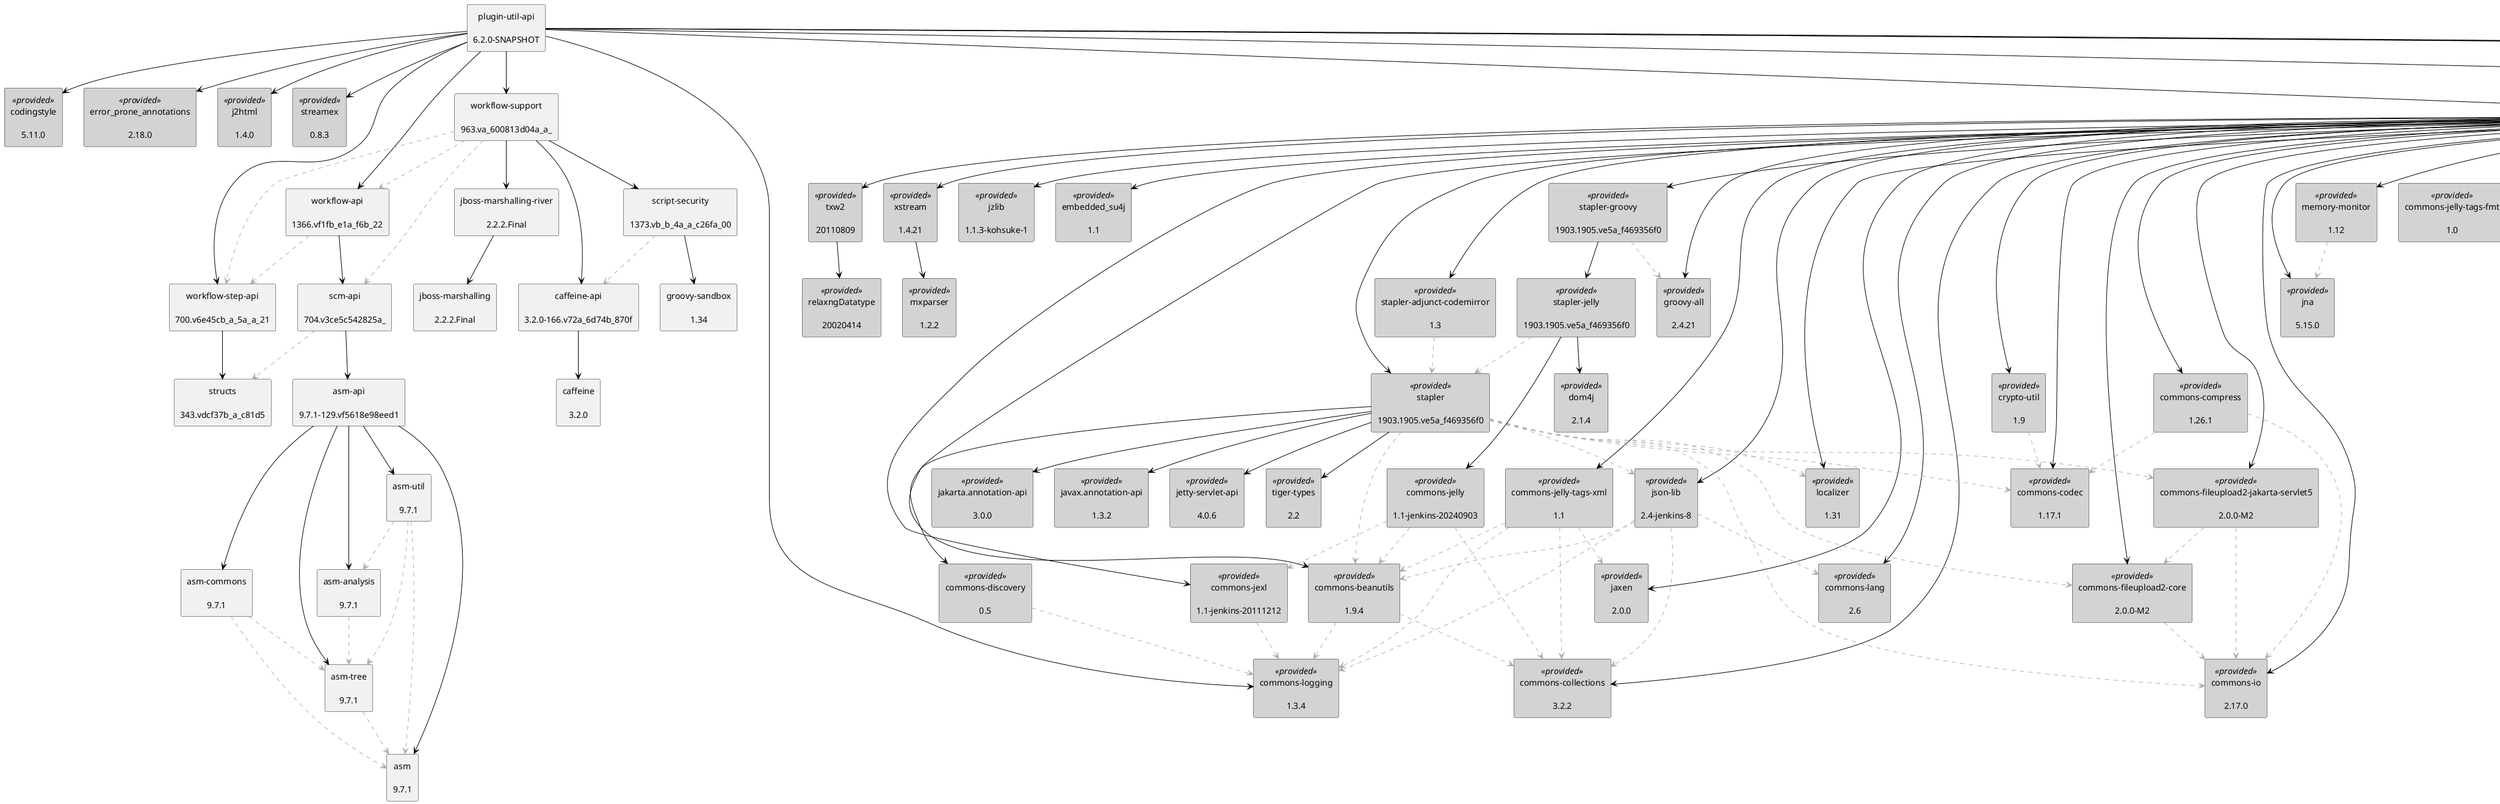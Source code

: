 @startuml
skinparam defaultTextAlignment center
skinparam rectangle {
  BackgroundColor<<optional>> beige
  BackgroundColor<<test>> lightGreen
  BackgroundColor<<runtime>> lightBlue
  BackgroundColor<<provided>> lightGray
}
rectangle "plugin-util-api\n\n6.2.0-SNAPSHOT" as io_jenkins_plugins_plugin_util_api_hpi
rectangle "codingstyle\n\n5.11.0" as edu_hm_hafner_codingstyle_jar<<provided>>
rectangle "error_prone_annotations\n\n2.18.0" as com_google_errorprone_error_prone_annotations_jar<<provided>>
rectangle "j2html\n\n1.4.0" as com_j2html_j2html_jar<<provided>>
rectangle "streamex\n\n0.8.3" as one_util_streamex_jar<<provided>>
rectangle "workflow-api\n\n1366.vf1fb_e1a_f6b_22" as org_jenkins_ci_plugins_workflow_workflow_api_jar
rectangle "workflow-step-api\n\n700.v6e45cb_a_5a_a_21" as org_jenkins_ci_plugins_workflow_workflow_step_api_jar
rectangle "asm-api\n\n9.7.1-129.vf5618e98eed1" as io_jenkins_plugins_asm_api_jar
rectangle "asm\n\n9.7.1" as org_ow2_asm_asm_jar
rectangle "asm-analysis\n\n9.7.1" as org_ow2_asm_asm_analysis_jar
rectangle "asm-tree\n\n9.7.1" as org_ow2_asm_asm_tree_jar
rectangle "asm-commons\n\n9.7.1" as org_ow2_asm_asm_commons_jar
rectangle "asm-util\n\n9.7.1" as org_ow2_asm_asm_util_jar
rectangle "scm-api\n\n704.v3ce5c542825a_" as org_jenkins_ci_plugins_scm_api_jar
rectangle "structs\n\n343.vdcf37b_a_c81d5" as org_jenkins_ci_plugins_structs_jar
rectangle "workflow-support\n\n963.va_600813d04a_a_" as org_jenkins_ci_plugins_workflow_workflow_support_jar
rectangle "script-security\n\n1373.vb_b_4a_a_c26fa_00" as org_jenkins_ci_plugins_script_security_jar
rectangle "groovy-sandbox\n\n1.34" as org_kohsuke_groovy_sandbox_jar
rectangle "caffeine-api\n\n3.2.0-166.v72a_6d74b_870f" as io_jenkins_plugins_caffeine_api_jar
rectangle "caffeine\n\n3.2.0" as com_github_ben_manes_caffeine_caffeine_jar
rectangle "jboss-marshalling-river\n\n2.2.2.Final" as org_jboss_marshalling_jboss_marshalling_river_jar
rectangle "jboss-marshalling\n\n2.2.2.Final" as org_jboss_marshalling_jboss_marshalling_jar
rectangle "slf4j-api\n\n2.0.16" as org_slf4j_slf4j_api_jar<<provided>>
rectangle "commons-lang3-api\n\n3.17.0-87.v5cf526e63b_8b_" as io_jenkins_plugins_commons_lang3_api_jar
rectangle "commons-lang3\n\n3.17.0" as org_apache_commons_commons_lang3_jar
rectangle "commons-text-api\n\n1.13.0-153.v91dcd89e2a_22" as io_jenkins_plugins_commons_text_api_jar
rectangle "commons-text\n\n1.13.0" as org_apache_commons_commons_text_jar
rectangle "jenkins-core\n\n2.479.3" as org_jenkins_ci_main_jenkins_core_jar<<provided>>
rectangle "cli\n\n2.479.3" as org_jenkins_ci_main_cli_jar<<provided>>
rectangle "remoting\n\n3261.v9c670a_4748a_9" as org_jenkins_ci_main_remoting_jar<<provided>>
rectangle "args4j\n\n2.37" as args4j_args4j_jar<<provided>>
rectangle "spotbugs-annotations\n\n4.8.6" as com_github_spotbugs_spotbugs_annotations_jar<<provided>>
rectangle "guava\n\n33.3.0-jre" as com_google_guava_guava_jar<<provided>>
rectangle "failureaccess\n\n1.0.2" as com_google_guava_failureaccess_jar<<provided>>
rectangle "listenablefuture\n\n9999.0-empty-to-avoid-conflict-with-guava" as com_google_guava_listenablefuture_jar<<provided>>
rectangle "jsr305\n\n3.0.1" as com_google_code_findbugs_jsr305_jar<<provided>><<optional>>
rectangle "guice\n\n6.0.0" as com_google_inject_guice_jar<<provided>>
rectangle "javax.inject\n\n1" as javax_inject_javax_inject_jar<<provided>>
rectangle "jakarta.inject-api\n\n2.0.1" as jakarta_inject_jakarta_inject_api_jar<<provided>>
rectangle "bridge-method-annotation\n\n1.29" as com_infradna_tool_bridge_method_annotation_jar<<provided>>
rectangle "annotation-indexer\n\n1.17" as org_jenkins_ci_annotation_indexer_jar<<provided>>
rectangle "jzlib\n\n1.1.3-kohsuke-1" as com_jcraft_jzlib_jar<<provided>>
rectangle "embedded_su4j\n\n1.1" as com_sun_solaris_embedded_su4j_jar<<provided>>
rectangle "txw2\n\n20110809" as com_sun_xml_txw2_txw2_jar<<provided>>
rectangle "relaxngDatatype\n\n20020414" as relaxngDatatype_relaxngDatatype_jar<<provided>>
rectangle "xstream\n\n1.4.21" as com_thoughtworks_xstream_xstream_jar<<provided>>
rectangle "mxparser\n\n1.2.2" as io_github_x_stream_mxparser_jar<<provided>>
rectangle "commons-beanutils\n\n1.9.4" as commons_beanutils_commons_beanutils_jar<<provided>>
rectangle "commons-logging\n\n1.3.4" as commons_logging_commons_logging_jar<<provided>>
rectangle "commons-collections\n\n3.2.2" as commons_collections_commons_collections_jar<<provided>>
rectangle "commons-codec\n\n1.17.1" as commons_codec_commons_codec_jar<<provided>>
rectangle "commons-io\n\n2.17.0" as commons_io_commons_io_jar<<provided>>
rectangle "commons-jelly-tags-fmt\n\n1.0" as commons_jelly_commons_jelly_tags_fmt_jar<<provided>>
rectangle "commons-jelly-tags-xml\n\n1.1" as commons_jelly_commons_jelly_tags_xml_jar<<provided>>
rectangle "jaxen\n\n2.0.0" as jaxen_jaxen_jar<<provided>>
rectangle "commons-lang\n\n2.6" as commons_lang_commons_lang_jar<<provided>>
rectangle "jenkins-stapler-support\n\n1.1" as io_jenkins_stapler_jenkins_stapler_support_jar<<provided>>
rectangle "jakarta.servlet.jsp.jstl-api\n\n2.0.0" as jakarta_servlet_jsp_jstl_jakarta_servlet_jsp_jstl_api_jar<<provided>>
rectangle "jline\n\n2.14.6" as jline_jline_jar<<provided>>
rectangle "jna\n\n5.15.0" as net_java_dev_jna_jna_jar<<provided>>
rectangle "sezpoz\n\n1.13" as net_java_sezpoz_sezpoz_jar<<provided>>
rectangle "jcip-annotations\n\n1.0" as net_jcip_jcip_annotations_jar<<provided>>
rectangle "antlr4-runtime\n\n4.13.2" as org_antlr_antlr4_runtime_jar<<provided>>
rectangle "ant\n\n1.10.15" as org_apache_ant_ant_jar<<provided>>
rectangle "ant-launcher\n\n1.10.15" as org_apache_ant_ant_launcher_jar<<provided>>
rectangle "commons-compress\n\n1.26.1" as org_apache_commons_commons_compress_jar<<provided>>
rectangle "commons-fileupload2-core\n\n2.0.0-M2" as org_apache_commons_commons_fileupload2_core_jar<<provided>>
rectangle "commons-fileupload2-jakarta-servlet5\n\n2.0.0-M2" as org_apache_commons_commons_fileupload2_jakarta_servlet5_jar<<provided>>
rectangle "groovy-all\n\n2.4.21" as org_codehaus_groovy_groovy_all_jar<<provided>>
rectangle "jbcrypt\n\n1.0.2" as org_connectbot_jbcrypt_jar<<provided>>
rectangle "jansi\n\n1.11" as org_fusesource_jansi_jansi_jar<<provided>>
rectangle "commons-jexl\n\n1.1-jenkins-20111212" as org_jenkins_ci_commons_jexl_jar<<provided>>
rectangle "crypto-util\n\n1.9" as org_jenkins_ci_crypto_util_jar<<provided>>
rectangle "memory-monitor\n\n1.12" as org_jenkins_ci_memory_monitor_jar<<provided>>
rectangle "symbol-annotation\n\n1.24" as org_jenkins_ci_symbol_annotation_jar<<provided>>
rectangle "task-reactor\n\n1.8" as org_jenkins_ci_task_reactor_jar<<provided>>
rectangle "version-number\n\n1.11" as org_jenkins_ci_version_number_jar<<provided>>
rectangle "websocket-spi\n\n2.479.3" as org_jenkins_ci_main_websocket_spi_jar<<provided>>
rectangle "jfreechart\n\n1.0.19" as org_jfree_jfreechart_jar<<provided>>
rectangle "jcommon\n\n1.0.23" as org_jfree_jcommon_jar<<provided>>
rectangle "commons-jelly-tags-define\n\n1.1-jenkins-20240903" as org_jvnet_hudson_commons_jelly_tags_define_jar<<provided>>
rectangle "localizer\n\n1.31" as org_jvnet_localizer_localizer_jar<<provided>>
rectangle "robust-http-client\n\n1.2" as org_jvnet_robust_http_client_robust_http_client_jar<<provided>>
rectangle "winp\n\n1.31" as org_jvnet_winp_winp_jar<<provided>>
rectangle "access-modifier-annotation\n\n1.33" as org_kohsuke_access_modifier_annotation_jar<<provided>>
rectangle "windows-package-checker\n\n1.2" as org_kohsuke_windows_package_checker_jar<<provided>>
rectangle "j-interopdeps\n\n2.0.8-kohsuke-1" as org_kohsuke_jinterop_j_interopdeps_jar<<provided>>
rectangle "jcifs\n\n1.3.18-kohsuke-1" as org_samba_jcifs_jcifs_jar<<provided>>
rectangle "j-interop\n\n2.0.8-kohsuke-1" as org_kohsuke_jinterop_j_interop_jar<<provided>>
rectangle "json-lib\n\n2.4-jenkins-8" as org_kohsuke_stapler_json_lib_jar<<provided>>
rectangle "stapler\n\n1903.1905.ve5a_f469356f0" as org_kohsuke_stapler_stapler_jar<<provided>>
rectangle "commons-discovery\n\n0.5" as commons_discovery_commons_discovery_jar<<provided>>
rectangle "jakarta.annotation-api\n\n3.0.0" as jakarta_annotation_jakarta_annotation_api_jar<<provided>>
rectangle "javax.annotation-api\n\n1.3.2" as javax_annotation_javax_annotation_api_jar<<provided>>
rectangle "jetty-servlet-api\n\n4.0.6" as org_eclipse_jetty_toolchain_jetty_servlet_api_jar<<provided>>
rectangle "tiger-types\n\n2.2" as org_jvnet_tiger_types_jar<<provided>>
rectangle "stapler-adjunct-codemirror\n\n1.3" as org_kohsuke_stapler_stapler_adjunct_codemirror_jar<<provided>>
rectangle "stapler-jelly\n\n1903.1905.ve5a_f469356f0" as org_kohsuke_stapler_stapler_jelly_jar<<provided>>
rectangle "dom4j\n\n2.1.4" as org_dom4j_dom4j_jar<<provided>>
rectangle "commons-jelly\n\n1.1-jenkins-20240903" as org_jenkins_ci_commons_jelly_jar<<provided>>
rectangle "stapler-groovy\n\n1903.1905.ve5a_f469356f0" as org_kohsuke_stapler_stapler_groovy_jar<<provided>>
rectangle "jcl-over-slf4j\n\n2.0.16" as org_slf4j_jcl_over_slf4j_jar<<provided>>
rectangle "log4j-over-slf4j\n\n2.0.16" as org_slf4j_log4j_over_slf4j_jar<<provided>>
rectangle "spring-security-core\n\n6.3.4" as org_springframework_security_spring_security_core_jar<<provided>>
rectangle "spring-security-crypto\n\n6.3.4" as org_springframework_security_spring_security_crypto_jar<<provided>>
rectangle "spring-aop\n\n6.1.14" as org_springframework_spring_aop_jar<<provided>>
rectangle "spring-beans\n\n6.1.14" as org_springframework_spring_beans_jar<<provided>>
rectangle "spring-context\n\n6.1.14" as org_springframework_spring_context_jar<<provided>>
rectangle "spring-core\n\n6.1.14" as org_springframework_spring_core_jar<<provided>>
rectangle "spring-expression\n\n6.1.14" as org_springframework_spring_expression_jar<<provided>>
rectangle "spring-security-web\n\n6.3.4" as org_springframework_security_spring_security_web_jar<<provided>>
rectangle "spring-web\n\n6.1.14" as org_springframework_spring_web_jar<<provided>>
rectangle "xpp3\n\n1.1.4c" as xpp3_xpp3_jar<<provided>>
rectangle "jakarta.servlet-api\n\n5.0.0" as jakarta_servlet_jakarta_servlet_api_jar<<provided>>
io_jenkins_plugins_plugin_util_api_hpi -[#000000]-> edu_hm_hafner_codingstyle_jar
io_jenkins_plugins_plugin_util_api_hpi -[#000000]-> com_google_errorprone_error_prone_annotations_jar
io_jenkins_plugins_plugin_util_api_hpi -[#000000]-> com_j2html_j2html_jar
io_jenkins_plugins_plugin_util_api_hpi -[#000000]-> one_util_streamex_jar
org_jenkins_ci_plugins_workflow_workflow_api_jar .[#ABABAB].> org_jenkins_ci_plugins_workflow_workflow_step_api_jar
io_jenkins_plugins_asm_api_jar -[#000000]-> org_ow2_asm_asm_jar
org_ow2_asm_asm_analysis_jar .[#ABABAB].> org_ow2_asm_asm_tree_jar
io_jenkins_plugins_asm_api_jar -[#000000]-> org_ow2_asm_asm_analysis_jar
org_ow2_asm_asm_commons_jar .[#ABABAB].> org_ow2_asm_asm_jar
org_ow2_asm_asm_commons_jar .[#ABABAB].> org_ow2_asm_asm_tree_jar
io_jenkins_plugins_asm_api_jar -[#000000]-> org_ow2_asm_asm_commons_jar
org_ow2_asm_asm_tree_jar .[#ABABAB].> org_ow2_asm_asm_jar
io_jenkins_plugins_asm_api_jar -[#000000]-> org_ow2_asm_asm_tree_jar
org_ow2_asm_asm_util_jar .[#ABABAB].> org_ow2_asm_asm_jar
org_ow2_asm_asm_util_jar .[#ABABAB].> org_ow2_asm_asm_tree_jar
org_ow2_asm_asm_util_jar .[#ABABAB].> org_ow2_asm_asm_analysis_jar
io_jenkins_plugins_asm_api_jar -[#000000]-> org_ow2_asm_asm_util_jar
org_jenkins_ci_plugins_scm_api_jar -[#000000]-> io_jenkins_plugins_asm_api_jar
org_jenkins_ci_plugins_scm_api_jar .[#ABABAB].> org_jenkins_ci_plugins_structs_jar
org_jenkins_ci_plugins_workflow_workflow_api_jar -[#000000]-> org_jenkins_ci_plugins_scm_api_jar
io_jenkins_plugins_plugin_util_api_hpi -[#000000]-> org_jenkins_ci_plugins_workflow_workflow_api_jar
org_jenkins_ci_plugins_workflow_workflow_step_api_jar -[#000000]-> org_jenkins_ci_plugins_structs_jar
io_jenkins_plugins_plugin_util_api_hpi -[#000000]-> org_jenkins_ci_plugins_workflow_workflow_step_api_jar
org_jenkins_ci_plugins_workflow_workflow_support_jar .[#ABABAB].> org_jenkins_ci_plugins_workflow_workflow_step_api_jar
org_jenkins_ci_plugins_workflow_workflow_support_jar .[#ABABAB].> org_jenkins_ci_plugins_workflow_workflow_api_jar
org_jenkins_ci_plugins_workflow_workflow_support_jar .[#ABABAB].> org_jenkins_ci_plugins_scm_api_jar
org_jenkins_ci_plugins_script_security_jar -[#000000]-> org_kohsuke_groovy_sandbox_jar
org_jenkins_ci_plugins_script_security_jar .[#ABABAB].> io_jenkins_plugins_caffeine_api_jar
org_jenkins_ci_plugins_workflow_workflow_support_jar -[#000000]-> org_jenkins_ci_plugins_script_security_jar
io_jenkins_plugins_caffeine_api_jar -[#000000]-> com_github_ben_manes_caffeine_caffeine_jar
org_jenkins_ci_plugins_workflow_workflow_support_jar -[#000000]-> io_jenkins_plugins_caffeine_api_jar
org_jboss_marshalling_jboss_marshalling_river_jar -[#000000]-> org_jboss_marshalling_jboss_marshalling_jar
org_jenkins_ci_plugins_workflow_workflow_support_jar -[#000000]-> org_jboss_marshalling_jboss_marshalling_river_jar
io_jenkins_plugins_plugin_util_api_hpi -[#000000]-> org_jenkins_ci_plugins_workflow_workflow_support_jar
io_jenkins_plugins_plugin_util_api_hpi -[#000000]-> org_slf4j_slf4j_api_jar
io_jenkins_plugins_commons_lang3_api_jar -[#000000]-> org_apache_commons_commons_lang3_jar
io_jenkins_plugins_plugin_util_api_hpi -[#000000]-> io_jenkins_plugins_commons_lang3_api_jar
io_jenkins_plugins_commons_text_api_jar -[#000000]-> org_apache_commons_commons_text_jar
io_jenkins_plugins_commons_text_api_jar .[#ABABAB].> io_jenkins_plugins_commons_lang3_api_jar
io_jenkins_plugins_plugin_util_api_hpi -[#000000]-> io_jenkins_plugins_commons_text_api_jar
org_jenkins_ci_main_jenkins_core_jar -[#000000]-> org_jenkins_ci_main_cli_jar
org_jenkins_ci_main_jenkins_core_jar -[#000000]-> org_jenkins_ci_main_remoting_jar
org_jenkins_ci_main_jenkins_core_jar -[#000000]-> args4j_args4j_jar
org_jenkins_ci_main_jenkins_core_jar -[#000000]-> com_github_spotbugs_spotbugs_annotations_jar
com_google_guava_guava_jar -[#000000]-> com_google_guava_failureaccess_jar
com_google_guava_guava_jar -[#000000]-> com_google_guava_listenablefuture_jar
com_google_guava_guava_jar -[#000000]-> com_google_code_findbugs_jsr305_jar
org_jenkins_ci_main_jenkins_core_jar -[#000000]-> com_google_guava_guava_jar
com_google_inject_guice_jar -[#000000]-> javax_inject_javax_inject_jar
com_google_inject_guice_jar -[#000000]-> jakarta_inject_jakarta_inject_api_jar
com_google_inject_guice_jar .[#ABABAB].> com_google_guava_guava_jar
org_jenkins_ci_main_jenkins_core_jar -[#000000]-> com_google_inject_guice_jar
com_infradna_tool_bridge_method_annotation_jar .[#ABABAB].> org_jenkins_ci_annotation_indexer_jar
org_jenkins_ci_main_jenkins_core_jar -[#000000]-> com_infradna_tool_bridge_method_annotation_jar
org_jenkins_ci_main_jenkins_core_jar -[#000000]-> com_jcraft_jzlib_jar
org_jenkins_ci_main_jenkins_core_jar -[#000000]-> com_sun_solaris_embedded_su4j_jar
com_sun_xml_txw2_txw2_jar -[#000000]-> relaxngDatatype_relaxngDatatype_jar
org_jenkins_ci_main_jenkins_core_jar -[#000000]-> com_sun_xml_txw2_txw2_jar
com_thoughtworks_xstream_xstream_jar -[#000000]-> io_github_x_stream_mxparser_jar
org_jenkins_ci_main_jenkins_core_jar -[#000000]-> com_thoughtworks_xstream_xstream_jar
commons_beanutils_commons_beanutils_jar .[#ABABAB].> commons_logging_commons_logging_jar
commons_beanutils_commons_beanutils_jar .[#ABABAB].> commons_collections_commons_collections_jar
org_jenkins_ci_main_jenkins_core_jar -[#000000]-> commons_beanutils_commons_beanutils_jar
org_jenkins_ci_main_jenkins_core_jar -[#000000]-> commons_codec_commons_codec_jar
org_jenkins_ci_main_jenkins_core_jar -[#000000]-> commons_collections_commons_collections_jar
org_jenkins_ci_main_jenkins_core_jar -[#000000]-> commons_io_commons_io_jar
org_jenkins_ci_main_jenkins_core_jar -[#000000]-> commons_jelly_commons_jelly_tags_fmt_jar
commons_jelly_commons_jelly_tags_xml_jar .[#ABABAB].> commons_beanutils_commons_beanutils_jar
commons_jelly_commons_jelly_tags_xml_jar .[#ABABAB].> commons_collections_commons_collections_jar
commons_jelly_commons_jelly_tags_xml_jar .[#ABABAB].> commons_logging_commons_logging_jar
commons_jelly_commons_jelly_tags_xml_jar .[#ABABAB].> jaxen_jaxen_jar
org_jenkins_ci_main_jenkins_core_jar -[#000000]-> commons_jelly_commons_jelly_tags_xml_jar
org_jenkins_ci_main_jenkins_core_jar -[#000000]-> commons_lang_commons_lang_jar
org_jenkins_ci_main_jenkins_core_jar -[#000000]-> io_jenkins_stapler_jenkins_stapler_support_jar
org_jenkins_ci_main_jenkins_core_jar -[#000000]-> jakarta_servlet_jsp_jstl_jakarta_servlet_jsp_jstl_api_jar
org_jenkins_ci_main_jenkins_core_jar -[#000000]-> jaxen_jaxen_jar
org_jenkins_ci_main_jenkins_core_jar -[#000000]-> jline_jline_jar
org_jenkins_ci_main_jenkins_core_jar -[#000000]-> net_java_dev_jna_jna_jar
org_jenkins_ci_main_jenkins_core_jar -[#000000]-> net_java_sezpoz_sezpoz_jar
org_jenkins_ci_main_jenkins_core_jar -[#000000]-> net_jcip_jcip_annotations_jar
org_jenkins_ci_main_jenkins_core_jar -[#000000]-> org_antlr_antlr4_runtime_jar
org_apache_ant_ant_jar -[#000000]-> org_apache_ant_ant_launcher_jar
org_jenkins_ci_main_jenkins_core_jar -[#000000]-> org_apache_ant_ant_jar
org_apache_commons_commons_compress_jar .[#ABABAB].> commons_codec_commons_codec_jar
org_apache_commons_commons_compress_jar .[#ABABAB].> commons_io_commons_io_jar
org_jenkins_ci_main_jenkins_core_jar -[#000000]-> org_apache_commons_commons_compress_jar
org_apache_commons_commons_fileupload2_core_jar .[#ABABAB].> commons_io_commons_io_jar
org_jenkins_ci_main_jenkins_core_jar -[#000000]-> org_apache_commons_commons_fileupload2_core_jar
org_apache_commons_commons_fileupload2_jakarta_servlet5_jar .[#ABABAB].> org_apache_commons_commons_fileupload2_core_jar
org_apache_commons_commons_fileupload2_jakarta_servlet5_jar .[#ABABAB].> commons_io_commons_io_jar
org_jenkins_ci_main_jenkins_core_jar -[#000000]-> org_apache_commons_commons_fileupload2_jakarta_servlet5_jar
org_jenkins_ci_main_jenkins_core_jar -[#000000]-> org_codehaus_groovy_groovy_all_jar
org_jenkins_ci_main_jenkins_core_jar -[#000000]-> org_connectbot_jbcrypt_jar
org_jenkins_ci_main_jenkins_core_jar -[#000000]-> org_fusesource_jansi_jansi_jar
org_jenkins_ci_main_jenkins_core_jar -[#000000]-> org_jenkins_ci_annotation_indexer_jar
org_jenkins_ci_commons_jexl_jar .[#ABABAB].> commons_logging_commons_logging_jar
org_jenkins_ci_main_jenkins_core_jar -[#000000]-> org_jenkins_ci_commons_jexl_jar
org_jenkins_ci_crypto_util_jar .[#ABABAB].> commons_codec_commons_codec_jar
org_jenkins_ci_main_jenkins_core_jar -[#000000]-> org_jenkins_ci_crypto_util_jar
org_jenkins_ci_memory_monitor_jar .[#ABABAB].> net_java_dev_jna_jna_jar
org_jenkins_ci_main_jenkins_core_jar -[#000000]-> org_jenkins_ci_memory_monitor_jar
org_jenkins_ci_symbol_annotation_jar .[#ABABAB].> org_jenkins_ci_annotation_indexer_jar
org_jenkins_ci_main_jenkins_core_jar -[#000000]-> org_jenkins_ci_symbol_annotation_jar
org_jenkins_ci_main_jenkins_core_jar -[#000000]-> org_jenkins_ci_task_reactor_jar
org_jenkins_ci_main_jenkins_core_jar -[#000000]-> org_jenkins_ci_version_number_jar
org_jenkins_ci_main_jenkins_core_jar -[#000000]-> org_jenkins_ci_main_websocket_spi_jar
org_jfree_jfreechart_jar -[#000000]-> org_jfree_jcommon_jar
org_jenkins_ci_main_jenkins_core_jar -[#000000]-> org_jfree_jfreechart_jar
org_jenkins_ci_main_jenkins_core_jar -[#000000]-> org_jvnet_hudson_commons_jelly_tags_define_jar
org_jenkins_ci_main_jenkins_core_jar -[#000000]-> org_jvnet_localizer_localizer_jar
org_jenkins_ci_main_jenkins_core_jar -[#000000]-> org_jvnet_robust_http_client_robust_http_client_jar
org_jenkins_ci_main_jenkins_core_jar -[#000000]-> org_jvnet_winp_winp_jar
org_kohsuke_access_modifier_annotation_jar .[#ABABAB].> org_jenkins_ci_annotation_indexer_jar
org_jenkins_ci_main_jenkins_core_jar -[#000000]-> org_kohsuke_access_modifier_annotation_jar
org_jenkins_ci_main_jenkins_core_jar -[#000000]-> org_kohsuke_windows_package_checker_jar
org_kohsuke_jinterop_j_interopdeps_jar -[#000000]-> org_samba_jcifs_jcifs_jar
org_kohsuke_jinterop_j_interop_jar -[#000000]-> org_kohsuke_jinterop_j_interopdeps_jar
org_jenkins_ci_main_jenkins_core_jar -[#000000]-> org_kohsuke_jinterop_j_interop_jar
org_kohsuke_stapler_json_lib_jar .[#ABABAB].> commons_beanutils_commons_beanutils_jar
org_kohsuke_stapler_json_lib_jar .[#ABABAB].> commons_collections_commons_collections_jar
org_kohsuke_stapler_json_lib_jar .[#ABABAB].> commons_lang_commons_lang_jar
org_kohsuke_stapler_json_lib_jar .[#ABABAB].> commons_logging_commons_logging_jar
org_jenkins_ci_main_jenkins_core_jar -[#000000]-> org_kohsuke_stapler_json_lib_jar
org_kohsuke_stapler_stapler_jar .[#ABABAB].> commons_beanutils_commons_beanutils_jar
org_kohsuke_stapler_stapler_jar .[#ABABAB].> commons_codec_commons_codec_jar
commons_discovery_commons_discovery_jar .[#ABABAB].> commons_logging_commons_logging_jar
org_kohsuke_stapler_stapler_jar -[#000000]-> commons_discovery_commons_discovery_jar
org_kohsuke_stapler_stapler_jar .[#ABABAB].> commons_io_commons_io_jar
org_kohsuke_stapler_stapler_jar -[#000000]-> jakarta_annotation_jakarta_annotation_api_jar
org_kohsuke_stapler_stapler_jar -[#000000]-> javax_annotation_javax_annotation_api_jar
org_kohsuke_stapler_stapler_jar .[#ABABAB].> org_apache_commons_commons_fileupload2_core_jar
org_kohsuke_stapler_stapler_jar .[#ABABAB].> org_apache_commons_commons_fileupload2_jakarta_servlet5_jar
org_kohsuke_stapler_stapler_jar -[#000000]-> org_eclipse_jetty_toolchain_jetty_servlet_api_jar
org_kohsuke_stapler_stapler_jar -[#000000]-> org_jvnet_tiger_types_jar
org_kohsuke_stapler_stapler_jar .[#ABABAB].> org_jvnet_localizer_localizer_jar
org_kohsuke_stapler_stapler_jar .[#ABABAB].> org_kohsuke_stapler_json_lib_jar
org_jenkins_ci_main_jenkins_core_jar -[#000000]-> org_kohsuke_stapler_stapler_jar
org_kohsuke_stapler_stapler_adjunct_codemirror_jar .[#ABABAB].> org_kohsuke_stapler_stapler_jar
org_jenkins_ci_main_jenkins_core_jar -[#000000]-> org_kohsuke_stapler_stapler_adjunct_codemirror_jar
org_kohsuke_stapler_stapler_jelly_jar .[#ABABAB].> org_kohsuke_stapler_stapler_jar
org_kohsuke_stapler_stapler_jelly_jar -[#000000]-> org_dom4j_dom4j_jar
org_jenkins_ci_commons_jelly_jar .[#ABABAB].> commons_beanutils_commons_beanutils_jar
org_jenkins_ci_commons_jelly_jar .[#ABABAB].> commons_collections_commons_collections_jar
org_jenkins_ci_commons_jelly_jar .[#ABABAB].> org_jenkins_ci_commons_jexl_jar
org_kohsuke_stapler_stapler_jelly_jar -[#000000]-> org_jenkins_ci_commons_jelly_jar
org_kohsuke_stapler_stapler_groovy_jar -[#000000]-> org_kohsuke_stapler_stapler_jelly_jar
org_kohsuke_stapler_stapler_groovy_jar .[#ABABAB].> org_codehaus_groovy_groovy_all_jar
org_jenkins_ci_main_jenkins_core_jar -[#000000]-> org_kohsuke_stapler_stapler_groovy_jar
org_slf4j_jcl_over_slf4j_jar .[#ABABAB].> org_slf4j_slf4j_api_jar
org_jenkins_ci_main_jenkins_core_jar -[#000000]-> org_slf4j_jcl_over_slf4j_jar
org_slf4j_log4j_over_slf4j_jar .[#ABABAB].> org_slf4j_slf4j_api_jar
org_jenkins_ci_main_jenkins_core_jar -[#000000]-> org_slf4j_log4j_over_slf4j_jar
org_springframework_security_spring_security_core_jar -[#000000]-> org_springframework_security_spring_security_crypto_jar
org_springframework_security_spring_security_core_jar .[#ABABAB].> org_springframework_spring_aop_jar
org_springframework_security_spring_security_core_jar .[#ABABAB].> org_springframework_spring_beans_jar
org_springframework_security_spring_security_core_jar .[#ABABAB].> org_springframework_spring_context_jar
org_springframework_security_spring_security_core_jar .[#ABABAB].> org_springframework_spring_core_jar
org_springframework_security_spring_security_core_jar .[#ABABAB].> org_springframework_spring_expression_jar
org_springframework_security_spring_security_web_jar -[#000000]-> org_springframework_security_spring_security_core_jar
org_springframework_security_spring_security_web_jar -[#000000]-> org_springframework_spring_core_jar
org_springframework_spring_aop_jar .[#ABABAB].> org_springframework_spring_beans_jar
org_springframework_spring_aop_jar .[#ABABAB].> org_springframework_spring_core_jar
org_springframework_security_spring_security_web_jar -[#000000]-> org_springframework_spring_aop_jar
org_springframework_spring_beans_jar .[#ABABAB].> org_springframework_spring_core_jar
org_springframework_security_spring_security_web_jar -[#000000]-> org_springframework_spring_beans_jar
org_springframework_spring_context_jar .[#ABABAB].> org_springframework_spring_aop_jar
org_springframework_spring_context_jar .[#ABABAB].> org_springframework_spring_beans_jar
org_springframework_spring_context_jar .[#ABABAB].> org_springframework_spring_core_jar
org_springframework_spring_context_jar .[#ABABAB].> org_springframework_spring_expression_jar
org_springframework_security_spring_security_web_jar -[#000000]-> org_springframework_spring_context_jar
org_springframework_spring_expression_jar .[#ABABAB].> org_springframework_spring_core_jar
org_springframework_security_spring_security_web_jar -[#000000]-> org_springframework_spring_expression_jar
org_springframework_spring_web_jar .[#ABABAB].> org_springframework_spring_beans_jar
org_springframework_spring_web_jar .[#ABABAB].> org_springframework_spring_core_jar
org_springframework_security_spring_security_web_jar -[#000000]-> org_springframework_spring_web_jar
org_jenkins_ci_main_jenkins_core_jar -[#000000]-> org_springframework_security_spring_security_web_jar
org_jenkins_ci_main_jenkins_core_jar -[#000000]-> xpp3_xpp3_jar
io_jenkins_plugins_plugin_util_api_hpi -[#000000]-> org_jenkins_ci_main_jenkins_core_jar
io_jenkins_plugins_plugin_util_api_hpi -[#000000]-> jakarta_servlet_jakarta_servlet_api_jar
io_jenkins_plugins_plugin_util_api_hpi -[#000000]-> commons_logging_commons_logging_jar
@enduml